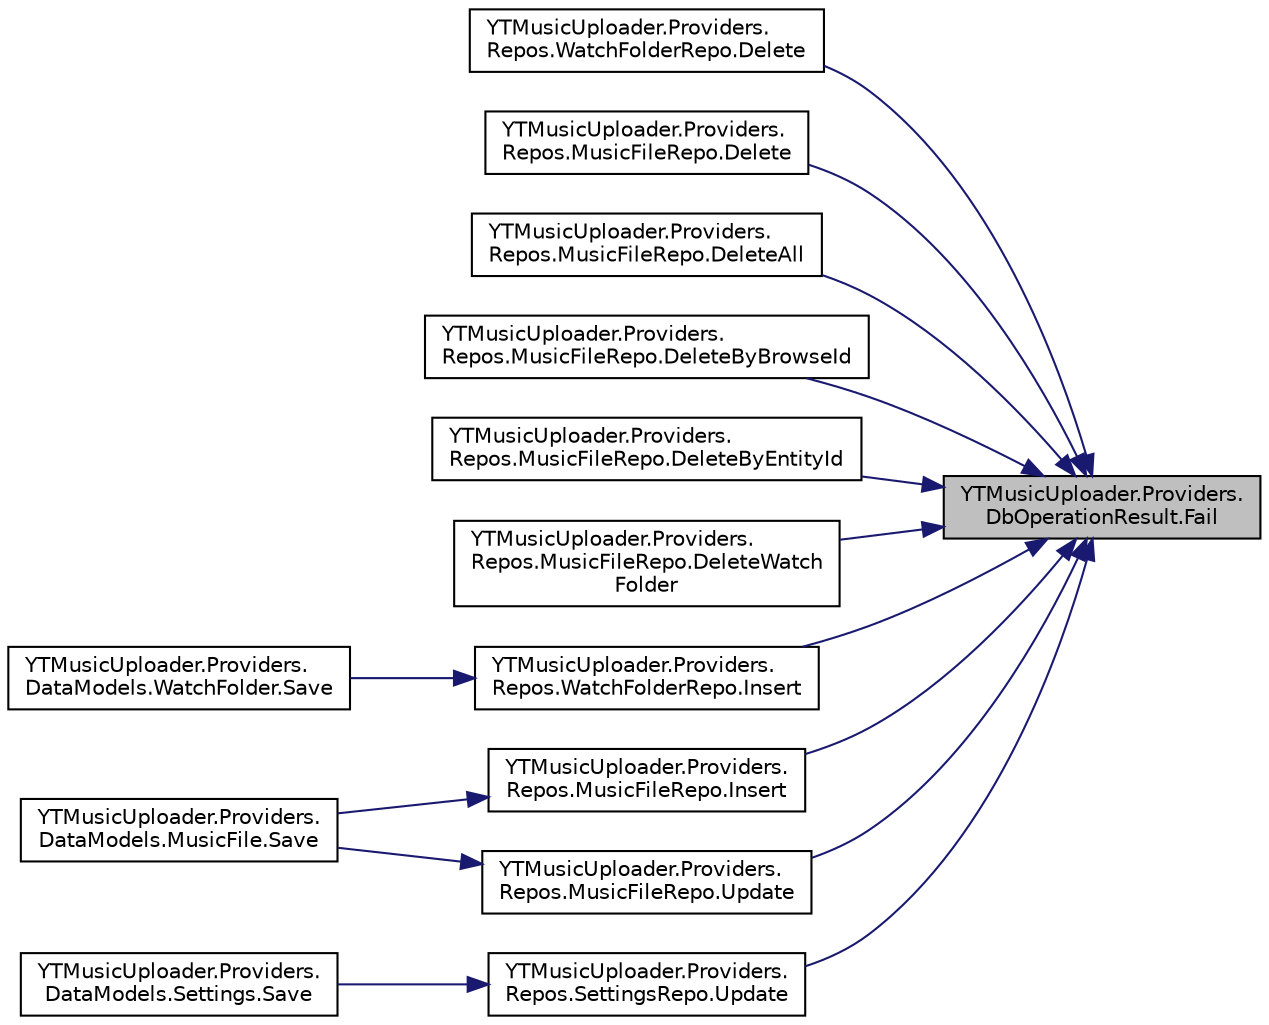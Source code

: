 digraph "YTMusicUploader.Providers.DbOperationResult.Fail"
{
 // LATEX_PDF_SIZE
  edge [fontname="Helvetica",fontsize="10",labelfontname="Helvetica",labelfontsize="10"];
  node [fontname="Helvetica",fontsize="10",shape=record];
  rankdir="RL";
  Node1 [label="YTMusicUploader.Providers.\lDbOperationResult.Fail",height=0.2,width=0.4,color="black", fillcolor="grey75", style="filled", fontcolor="black",tooltip="Database process execution and query result object for 'failure'. Contains the error reason and the t..."];
  Node1 -> Node2 [dir="back",color="midnightblue",fontsize="10",style="solid",fontname="Helvetica"];
  Node2 [label="YTMusicUploader.Providers.\lRepos.WatchFolderRepo.Delete",height=0.2,width=0.4,color="black", fillcolor="white", style="filled",URL="$de/ddb/class_y_t_music_uploader_1_1_providers_1_1_repos_1_1_watch_folder_repo.html#a7e87eb13681b23a62f268d45295e9311",tooltip="Deletes a library Watch Folder entry from the database of a given WatchFolder database ID"];
  Node1 -> Node3 [dir="back",color="midnightblue",fontsize="10",style="solid",fontname="Helvetica"];
  Node3 [label="YTMusicUploader.Providers.\lRepos.MusicFileRepo.Delete",height=0.2,width=0.4,color="black", fillcolor="white", style="filled",URL="$d1/d9d/class_y_t_music_uploader_1_1_providers_1_1_repos_1_1_music_file_repo.html#a4dba4edf26d86fbec4abed0e5a1652d0",tooltip="Delete or destroyed a Music File entry from the database (delete in the case of a Music File is to se..."];
  Node1 -> Node4 [dir="back",color="midnightblue",fontsize="10",style="solid",fontname="Helvetica"];
  Node4 [label="YTMusicUploader.Providers.\lRepos.MusicFileRepo.DeleteAll",height=0.2,width=0.4,color="black", fillcolor="white", style="filled",URL="$d1/d9d/class_y_t_music_uploader_1_1_providers_1_1_repos_1_1_music_file_repo.html#a73f58bd09067c3085ddf57553cc5a240",tooltip="Deletes all Music File entries from the database"];
  Node1 -> Node5 [dir="back",color="midnightblue",fontsize="10",style="solid",fontname="Helvetica"];
  Node5 [label="YTMusicUploader.Providers.\lRepos.MusicFileRepo.DeleteByBrowseId",height=0.2,width=0.4,color="black", fillcolor="white", style="filled",URL="$d1/d9d/class_y_t_music_uploader_1_1_providers_1_1_repos_1_1_music_file_repo.html#afb48cafb69d08fa066f78b9f77d051b1",tooltip="Destroy a Music File entry from the database via it's YT Music BrowseId (album)"];
  Node1 -> Node6 [dir="back",color="midnightblue",fontsize="10",style="solid",fontname="Helvetica"];
  Node6 [label="YTMusicUploader.Providers.\lRepos.MusicFileRepo.DeleteByEntityId",height=0.2,width=0.4,color="black", fillcolor="white", style="filled",URL="$d1/d9d/class_y_t_music_uploader_1_1_providers_1_1_repos_1_1_music_file_repo.html#adda3fbe08e12af479c3fb80de3c66568",tooltip="Destroy a Music File entry from the database via it's YT Music EntityId"];
  Node1 -> Node7 [dir="back",color="midnightblue",fontsize="10",style="solid",fontname="Helvetica"];
  Node7 [label="YTMusicUploader.Providers.\lRepos.MusicFileRepo.DeleteWatch\lFolder",height=0.2,width=0.4,color="black", fillcolor="white", style="filled",URL="$d1/d9d/class_y_t_music_uploader_1_1_providers_1_1_repos_1_1_music_file_repo.html#a0cb6e5cbf85b9568b1d66f37e4ce0eca",tooltip="Performs a bulk delete of Music File entries who's path starts with a certain file path...."];
  Node1 -> Node8 [dir="back",color="midnightblue",fontsize="10",style="solid",fontname="Helvetica"];
  Node8 [label="YTMusicUploader.Providers.\lRepos.WatchFolderRepo.Insert",height=0.2,width=0.4,color="black", fillcolor="white", style="filled",URL="$de/ddb/class_y_t_music_uploader_1_1_providers_1_1_repos_1_1_watch_folder_repo.html#a1f9227c99b942929b14102f873c9da2a",tooltip="Inserts a library Watch Folder entry into the database from the fields of a WatchFolder model object"];
  Node8 -> Node9 [dir="back",color="midnightblue",fontsize="10",style="solid",fontname="Helvetica"];
  Node9 [label="YTMusicUploader.Providers.\lDataModels.WatchFolder.Save",height=0.2,width=0.4,color="black", fillcolor="white", style="filled",URL="$d2/d8f/class_y_t_music_uploader_1_1_providers_1_1_data_models_1_1_watch_folder.html#a22bddb4f7cd608a26adc32cf23e98e52",tooltip="Insert into the database"];
  Node1 -> Node10 [dir="back",color="midnightblue",fontsize="10",style="solid",fontname="Helvetica"];
  Node10 [label="YTMusicUploader.Providers.\lRepos.MusicFileRepo.Insert",height=0.2,width=0.4,color="black", fillcolor="white", style="filled",URL="$d1/d9d/class_y_t_music_uploader_1_1_providers_1_1_repos_1_1_music_file_repo.html#a2157133d88ff435ce8873f4b4aa369f1",tooltip="Inserts a Music File entry into the database. If the entry already exists, but is flagged as 'removed..."];
  Node10 -> Node11 [dir="back",color="midnightblue",fontsize="10",style="solid",fontname="Helvetica"];
  Node11 [label="YTMusicUploader.Providers.\lDataModels.MusicFile.Save",height=0.2,width=0.4,color="black", fillcolor="white", style="filled",URL="$df/d9a/class_y_t_music_uploader_1_1_providers_1_1_data_models_1_1_music_file.html#a6d852cd37ed75db01fb143d2bebc0244",tooltip="Insert or update the database"];
  Node1 -> Node12 [dir="back",color="midnightblue",fontsize="10",style="solid",fontname="Helvetica"];
  Node12 [label="YTMusicUploader.Providers.\lRepos.SettingsRepo.Update",height=0.2,width=0.4,color="black", fillcolor="white", style="filled",URL="$d5/dcc/class_y_t_music_uploader_1_1_providers_1_1_repos_1_1_settings_repo.html#a4653aa2d8126b9dc3b27727461a9f33c",tooltip="Updates the application settings data in the database"];
  Node12 -> Node13 [dir="back",color="midnightblue",fontsize="10",style="solid",fontname="Helvetica"];
  Node13 [label="YTMusicUploader.Providers.\lDataModels.Settings.Save",height=0.2,width=0.4,color="black", fillcolor="white", style="filled",URL="$dc/d52/class_y_t_music_uploader_1_1_providers_1_1_data_models_1_1_settings.html#ab33bdedd86bfc9f3b4cb5f87f4ffccbd",tooltip="Updates the database"];
  Node1 -> Node14 [dir="back",color="midnightblue",fontsize="10",style="solid",fontname="Helvetica"];
  Node14 [label="YTMusicUploader.Providers.\lRepos.MusicFileRepo.Update",height=0.2,width=0.4,color="black", fillcolor="white", style="filled",URL="$d1/d9d/class_y_t_music_uploader_1_1_providers_1_1_repos_1_1_music_file_repo.html#a30164946b3b505acdde6df9cd2393015",tooltip="Updates the Music File entry in the database with the fields of the given MusicFile object"];
  Node14 -> Node11 [dir="back",color="midnightblue",fontsize="10",style="solid",fontname="Helvetica"];
}
